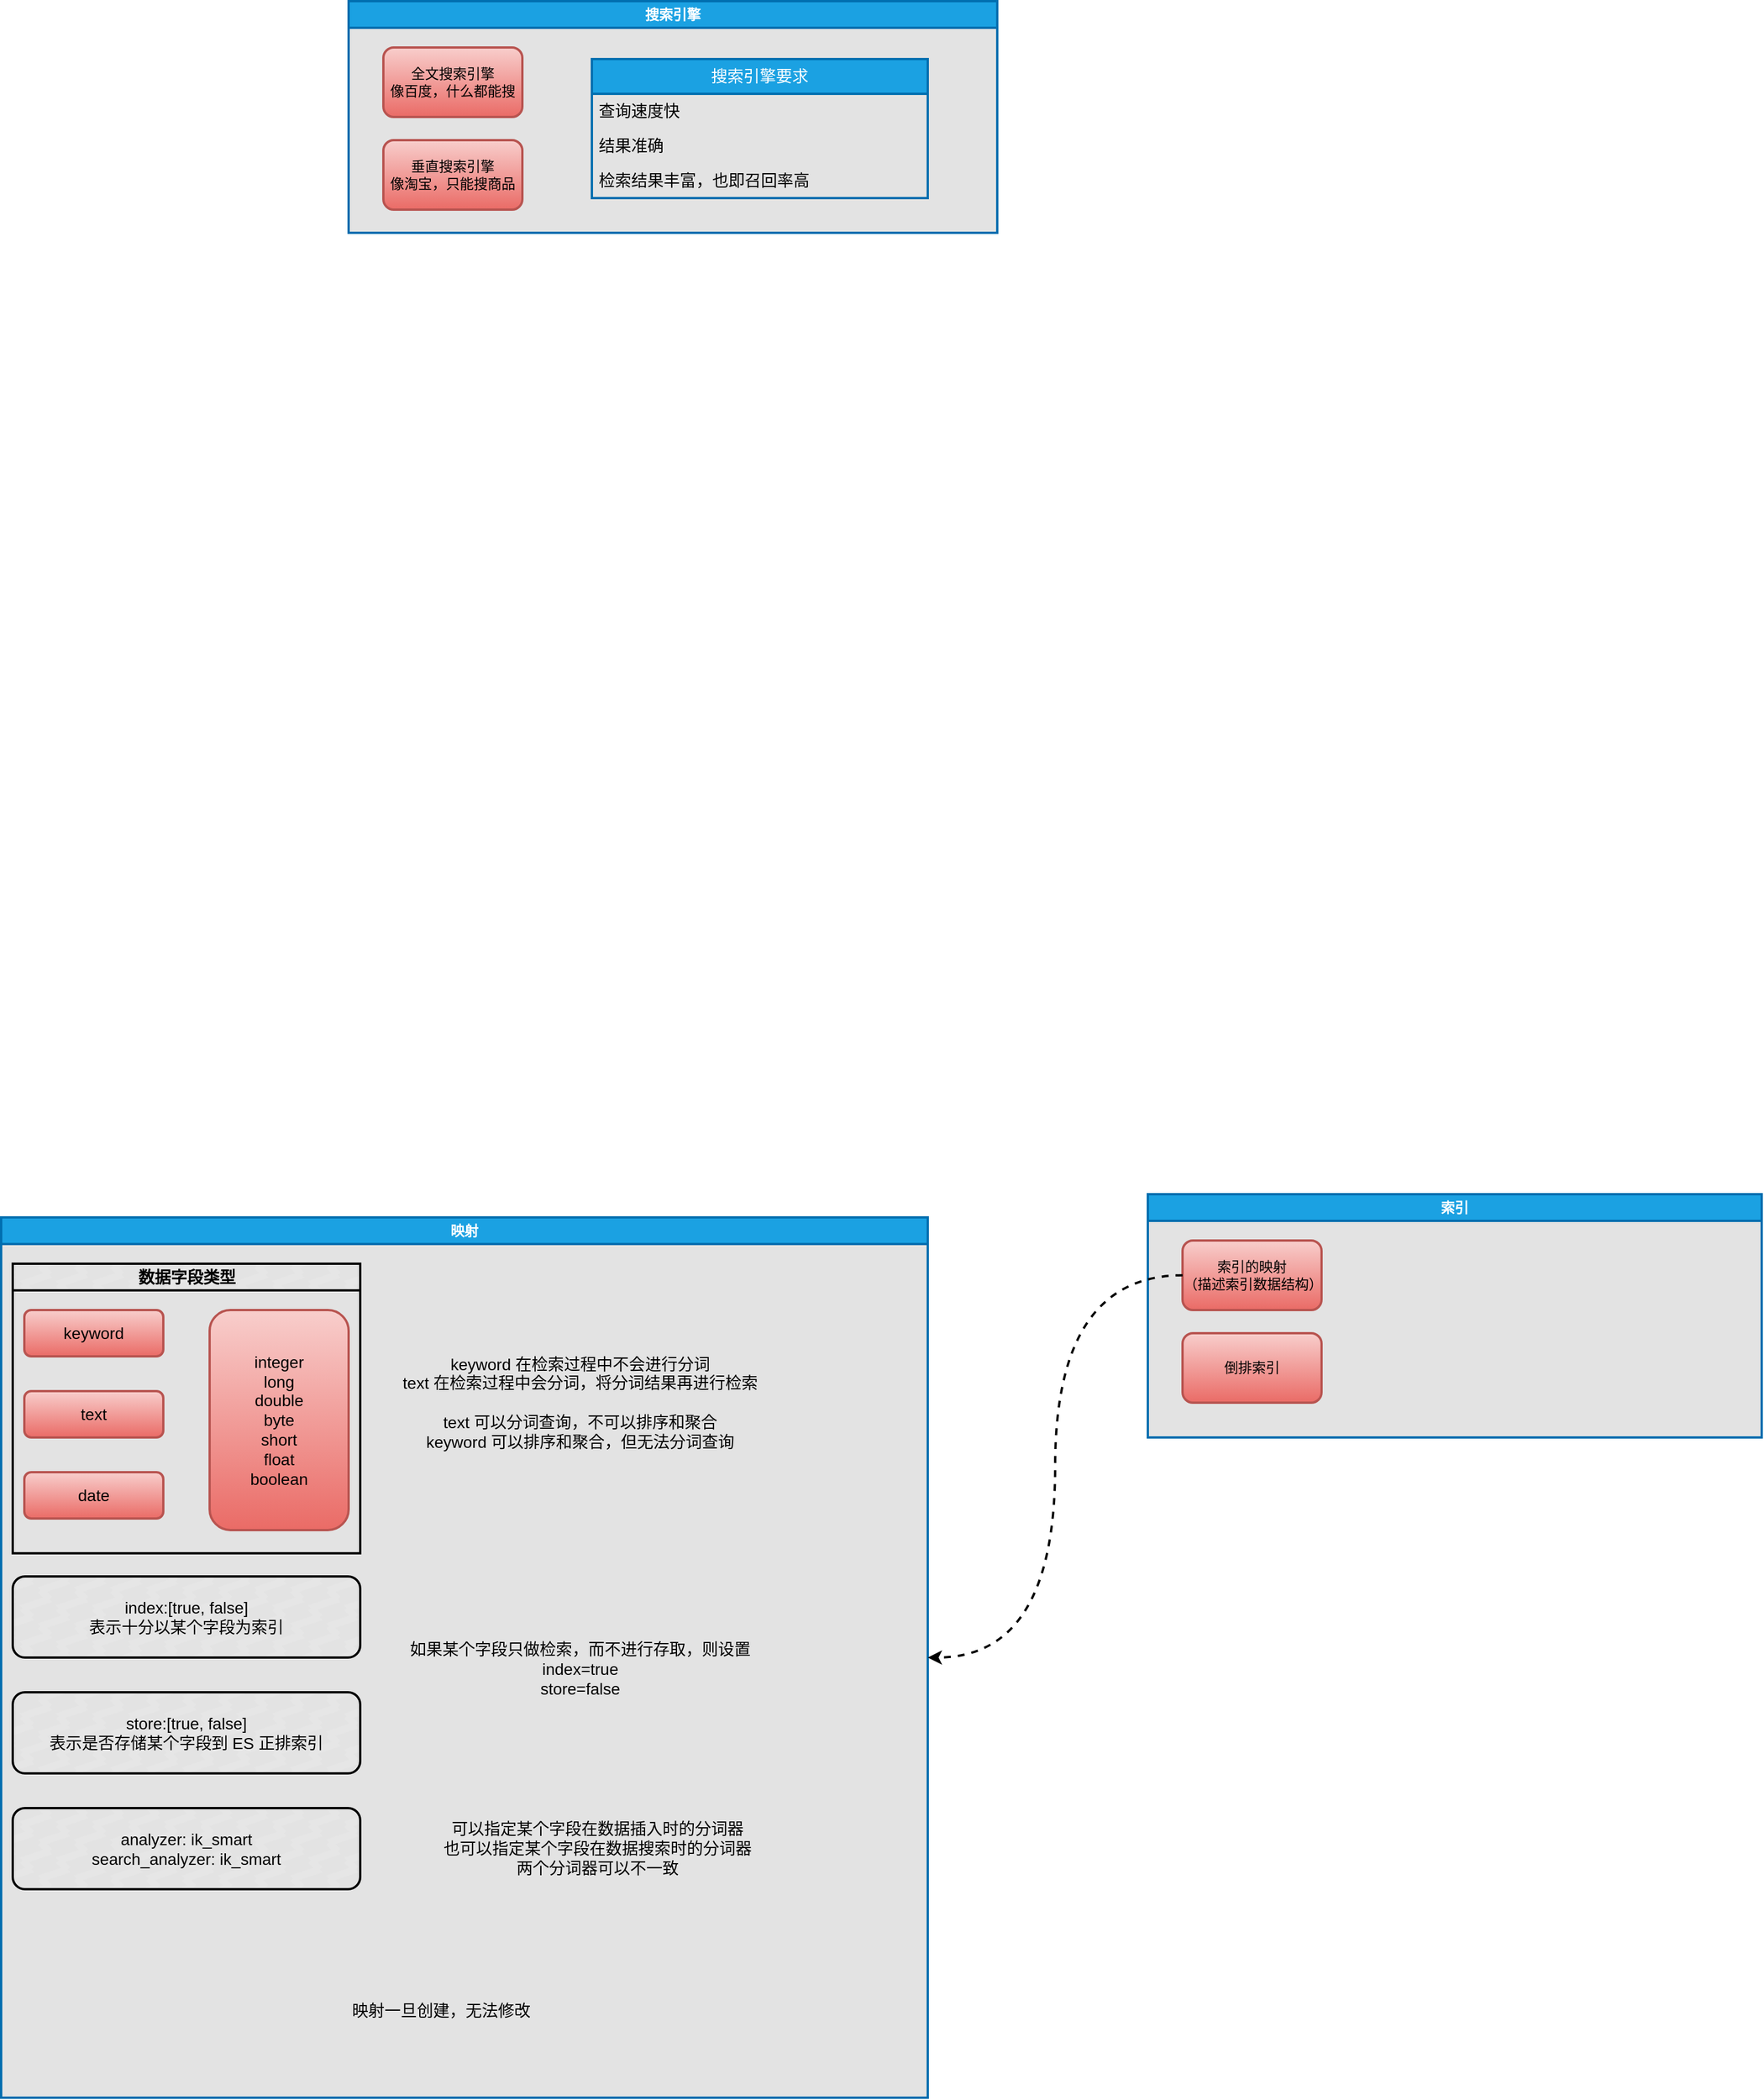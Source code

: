 <mxfile version="20.8.16" type="device"><diagram name="第 1 页" id="EGhii8ABOEAZm1gCiDAT"><mxGraphModel dx="1436" dy="978" grid="1" gridSize="10" guides="1" tooltips="1" connect="1" arrows="1" fold="1" page="1" pageScale="1" pageWidth="2200" pageHeight="2920" math="0" shadow="0"><root><mxCell id="0"/><mxCell id="1" parent="0"/><mxCell id="5FomEtVbYACHv-Nf11ko-1" value="索引" style="swimlane;whiteSpace=wrap;html=1;strokeWidth=2;fillColor=#1ba1e2;fontColor=#ffffff;strokeColor=#006EAF;swimlaneFillColor=#E3E3E3;" parent="1" vertex="1"><mxGeometry x="1060" y="1170" width="530" height="210" as="geometry"/></mxCell><mxCell id="5FomEtVbYACHv-Nf11ko-2" value="索引的映射&lt;br&gt;（描述索引数据结构）" style="rounded=1;whiteSpace=wrap;html=1;strokeWidth=2;fillColor=#f8cecc;gradientColor=#ea6b66;strokeColor=#b85450;" parent="5FomEtVbYACHv-Nf11ko-1" vertex="1"><mxGeometry x="30" y="40" width="120" height="60" as="geometry"/></mxCell><mxCell id="5FomEtVbYACHv-Nf11ko-3" value="倒排索引" style="rounded=1;whiteSpace=wrap;html=1;strokeWidth=2;fillColor=#f8cecc;gradientColor=#ea6b66;strokeColor=#b85450;" parent="5FomEtVbYACHv-Nf11ko-1" vertex="1"><mxGeometry x="30" y="120" width="120" height="60" as="geometry"/></mxCell><mxCell id="5FomEtVbYACHv-Nf11ko-14" value="映射" style="swimlane;whiteSpace=wrap;strokeWidth=2;fillColor=#1ba1e2;fontColor=#ffffff;strokeColor=#006EAF;swimlaneFillColor=#E3E3E3;html=1;labelBorderColor=none;labelBackgroundColor=none;" parent="1" vertex="1"><mxGeometry x="70" y="1190" width="800" height="760" as="geometry"/></mxCell><mxCell id="5FomEtVbYACHv-Nf11ko-24" value="index:[true, false]&lt;br style=&quot;font-size: 14px;&quot;&gt;表示十分以某个字段为索引" style="rounded=1;sketch=0;hachureGap=4;jiggle=2;fillStyle=zigzag-line;curveFitting=1;strokeWidth=2;fontFamily=Helvetica;fontSize=14;fillColor=#E6E6E6;labelBackgroundColor=none;labelBorderColor=none;whiteSpace=wrap;html=1;" parent="5FomEtVbYACHv-Nf11ko-14" vertex="1"><mxGeometry x="10" y="310" width="300" height="70" as="geometry"/></mxCell><mxCell id="5FomEtVbYACHv-Nf11ko-25" value="store:[true, false]&lt;br&gt;表示是否存储某个字段到 ES 正排索引" style="rounded=1;sketch=0;hachureGap=4;jiggle=2;fillStyle=zigzag-line;curveFitting=1;strokeWidth=2;fontFamily=Helvetica;fontSize=14;fillColor=#E6E6E6;labelBackgroundColor=none;labelBorderColor=none;whiteSpace=wrap;html=1;" parent="5FomEtVbYACHv-Nf11ko-14" vertex="1"><mxGeometry x="10" y="410" width="300" height="70" as="geometry"/></mxCell><mxCell id="O6Ylp1wflG84Fxp651vJ-8" value="keyword 在检索过程中不会进行分词&lt;br style=&quot;border-color: var(--border-color);&quot;&gt;text 在检索过程中会分词，将分词结果再进行检索&lt;br&gt;&lt;br&gt;text 可以分词查询，不可以排序和聚合&lt;br&gt;keyword 可以排序和聚合，但无法分词查询" style="text;html=1;strokeColor=none;fillColor=none;align=center;verticalAlign=middle;whiteSpace=wrap;rounded=0;fontSize=14;fontFamily=Helvetica;" parent="5FomEtVbYACHv-Nf11ko-14" vertex="1"><mxGeometry x="340" y="110" width="320" height="100" as="geometry"/></mxCell><mxCell id="O6Ylp1wflG84Fxp651vJ-9" value="如果某个字段只做检索，而不进行存取，则设置&lt;br style=&quot;border-color: var(--border-color);&quot;&gt;index=true&lt;br style=&quot;border-color: var(--border-color);&quot;&gt;store=false" style="text;html=1;strokeColor=none;fillColor=none;align=center;verticalAlign=middle;whiteSpace=wrap;rounded=0;fontSize=14;fontFamily=Helvetica;" parent="5FomEtVbYACHv-Nf11ko-14" vertex="1"><mxGeometry x="340" y="340" width="320" height="100" as="geometry"/></mxCell><mxCell id="O6Ylp1wflG84Fxp651vJ-14" value="数据字段类型" style="swimlane;labelBackgroundColor=none;labelBorderColor=none;sketch=0;hachureGap=4;jiggle=2;fillStyle=zigzag-line;curveFitting=1;strokeWidth=2;fontFamily=Helvetica;fontSize=14;fillColor=#E6E6E6;html=1;" parent="5FomEtVbYACHv-Nf11ko-14" vertex="1"><mxGeometry x="10" y="40" width="300" height="250" as="geometry"/></mxCell><mxCell id="5FomEtVbYACHv-Nf11ko-21" value="integer&lt;br style=&quot;font-size: 14px;&quot;&gt;long&lt;br style=&quot;font-size: 14px;&quot;&gt;double&lt;br style=&quot;font-size: 14px;&quot;&gt;byte&lt;br style=&quot;font-size: 14px;&quot;&gt;short&lt;br style=&quot;font-size: 14px;&quot;&gt;float&lt;br style=&quot;font-size: 14px;&quot;&gt;boolean" style="rounded=1;whiteSpace=wrap;html=1;strokeWidth=2;fillColor=#f8cecc;gradientColor=#ea6b66;strokeColor=#b85450;fontSize=14;" parent="O6Ylp1wflG84Fxp651vJ-14" vertex="1"><mxGeometry x="170" y="40" width="120" height="190" as="geometry"/></mxCell><mxCell id="5FomEtVbYACHv-Nf11ko-17" value="keyword" style="rounded=1;whiteSpace=wrap;html=1;strokeWidth=2;fillColor=#f8cecc;gradientColor=#ea6b66;strokeColor=#b85450;fontSize=14;" parent="O6Ylp1wflG84Fxp651vJ-14" vertex="1"><mxGeometry x="10" y="40" width="120" height="40" as="geometry"/></mxCell><mxCell id="5FomEtVbYACHv-Nf11ko-18" value="text" style="rounded=1;whiteSpace=wrap;html=1;strokeWidth=2;fillColor=#f8cecc;gradientColor=#ea6b66;strokeColor=#b85450;fontSize=14;" parent="O6Ylp1wflG84Fxp651vJ-14" vertex="1"><mxGeometry x="10" y="110" width="120" height="40" as="geometry"/></mxCell><mxCell id="6DHOdP8QW3Bocr6Clp0J-3" value="date" style="rounded=1;whiteSpace=wrap;html=1;strokeWidth=2;fillColor=#f8cecc;gradientColor=#ea6b66;strokeColor=#b85450;fontSize=14;" parent="O6Ylp1wflG84Fxp651vJ-14" vertex="1"><mxGeometry x="10" y="180" width="120" height="40" as="geometry"/></mxCell><mxCell id="wk2yEf0vvQA8WuiXzcDo-1" value="analyzer: ik_smart&lt;br&gt;search_analyzer: ik_smart" style="rounded=1;sketch=0;hachureGap=4;jiggle=2;fillStyle=zigzag-line;curveFitting=1;strokeWidth=2;fontFamily=Helvetica;fontSize=14;fillColor=#E6E6E6;labelBackgroundColor=none;labelBorderColor=none;whiteSpace=wrap;html=1;" parent="5FomEtVbYACHv-Nf11ko-14" vertex="1"><mxGeometry x="10" y="510" width="300" height="70" as="geometry"/></mxCell><mxCell id="wk2yEf0vvQA8WuiXzcDo-2" value="可以指定某个字段在数据插入时的分词器&lt;br style=&quot;font-size: 14px;&quot;&gt;也可以指定某个字段在数据搜索时的分词器&lt;br&gt;两个分词器可以不一致" style="text;html=1;strokeColor=none;fillColor=none;align=center;verticalAlign=middle;whiteSpace=wrap;rounded=0;fontSize=14;fontFamily=Helvetica;" parent="5FomEtVbYACHv-Nf11ko-14" vertex="1"><mxGeometry x="340" y="510" width="350" height="70" as="geometry"/></mxCell><mxCell id="wk2yEf0vvQA8WuiXzcDo-3" value="映射一旦创建，无法修改" style="text;html=1;strokeColor=none;fillColor=none;align=center;verticalAlign=middle;whiteSpace=wrap;rounded=0;fontSize=14;fontFamily=Helvetica;" parent="5FomEtVbYACHv-Nf11ko-14" vertex="1"><mxGeometry x="60" y="630" width="640" height="110" as="geometry"/></mxCell><mxCell id="O6Ylp1wflG84Fxp651vJ-16" style="edgeStyle=orthogonalEdgeStyle;curved=1;sketch=0;hachureGap=4;jiggle=2;curveFitting=1;orthogonalLoop=1;jettySize=auto;html=1;entryX=1;entryY=0.5;entryDx=0;entryDy=0;dashed=1;strokeWidth=2;fontFamily=Helvetica;fontSize=14;startArrow=none;startFill=0;endArrow=classic;endFill=1;" parent="1" source="5FomEtVbYACHv-Nf11ko-2" target="5FomEtVbYACHv-Nf11ko-14" edge="1"><mxGeometry relative="1" as="geometry"/></mxCell><mxCell id="InDyKR79ccjbLCkkGD6G-2" value="搜索引擎" style="swimlane;whiteSpace=wrap;html=1;strokeWidth=2;fillColor=#1ba1e2;fontColor=#ffffff;strokeColor=#006EAF;swimlaneFillColor=#E3E3E3;" parent="1" vertex="1"><mxGeometry x="370" y="140" width="560" height="200" as="geometry"/></mxCell><mxCell id="InDyKR79ccjbLCkkGD6G-3" value="全文搜索引擎&lt;br&gt;像百度，什么都能搜" style="rounded=1;whiteSpace=wrap;html=1;strokeWidth=2;fillColor=#f8cecc;gradientColor=#ea6b66;strokeColor=#b85450;" parent="InDyKR79ccjbLCkkGD6G-2" vertex="1"><mxGeometry x="30" y="40" width="120" height="60" as="geometry"/></mxCell><mxCell id="InDyKR79ccjbLCkkGD6G-4" value="垂直搜索引擎&lt;br&gt;像淘宝，只能搜商品" style="rounded=1;whiteSpace=wrap;html=1;strokeWidth=2;fillColor=#f8cecc;gradientColor=#ea6b66;strokeColor=#b85450;" parent="InDyKR79ccjbLCkkGD6G-2" vertex="1"><mxGeometry x="30" y="120" width="120" height="60" as="geometry"/></mxCell><mxCell id="InDyKR79ccjbLCkkGD6G-5" value="搜索引擎要求" style="swimlane;fontStyle=0;childLayout=stackLayout;horizontal=1;startSize=30;horizontalStack=0;resizeParent=1;resizeParentMax=0;resizeLast=0;collapsible=1;marginBottom=0;whiteSpace=wrap;html=1;hachureGap=4;fontFamily=Helvetica;fontSize=14;rounded=0;strokeWidth=2;fillColor=#1ba1e2;fontColor=#ffffff;strokeColor=#006EAF;" parent="InDyKR79ccjbLCkkGD6G-2" vertex="1"><mxGeometry x="210" y="50" width="290" height="120" as="geometry"/></mxCell><mxCell id="InDyKR79ccjbLCkkGD6G-6" value="查询速度快" style="text;strokeColor=none;fillColor=none;align=left;verticalAlign=middle;spacingLeft=4;spacingRight=4;overflow=hidden;points=[[0,0.5],[1,0.5]];portConstraint=eastwest;rotatable=0;whiteSpace=wrap;html=1;fontSize=14;fontFamily=Helvetica;" parent="InDyKR79ccjbLCkkGD6G-5" vertex="1"><mxGeometry y="30" width="290" height="30" as="geometry"/></mxCell><mxCell id="InDyKR79ccjbLCkkGD6G-7" value="结果准确" style="text;strokeColor=none;fillColor=none;align=left;verticalAlign=middle;spacingLeft=4;spacingRight=4;overflow=hidden;points=[[0,0.5],[1,0.5]];portConstraint=eastwest;rotatable=0;whiteSpace=wrap;html=1;fontSize=14;fontFamily=Helvetica;" parent="InDyKR79ccjbLCkkGD6G-5" vertex="1"><mxGeometry y="60" width="290" height="30" as="geometry"/></mxCell><mxCell id="InDyKR79ccjbLCkkGD6G-8" value="检索结果丰富，也即召回率高" style="text;strokeColor=none;fillColor=none;align=left;verticalAlign=middle;spacingLeft=4;spacingRight=4;overflow=hidden;points=[[0,0.5],[1,0.5]];portConstraint=eastwest;rotatable=0;whiteSpace=wrap;html=1;fontSize=14;fontFamily=Helvetica;" parent="InDyKR79ccjbLCkkGD6G-5" vertex="1"><mxGeometry y="90" width="290" height="30" as="geometry"/></mxCell></root></mxGraphModel></diagram></mxfile>